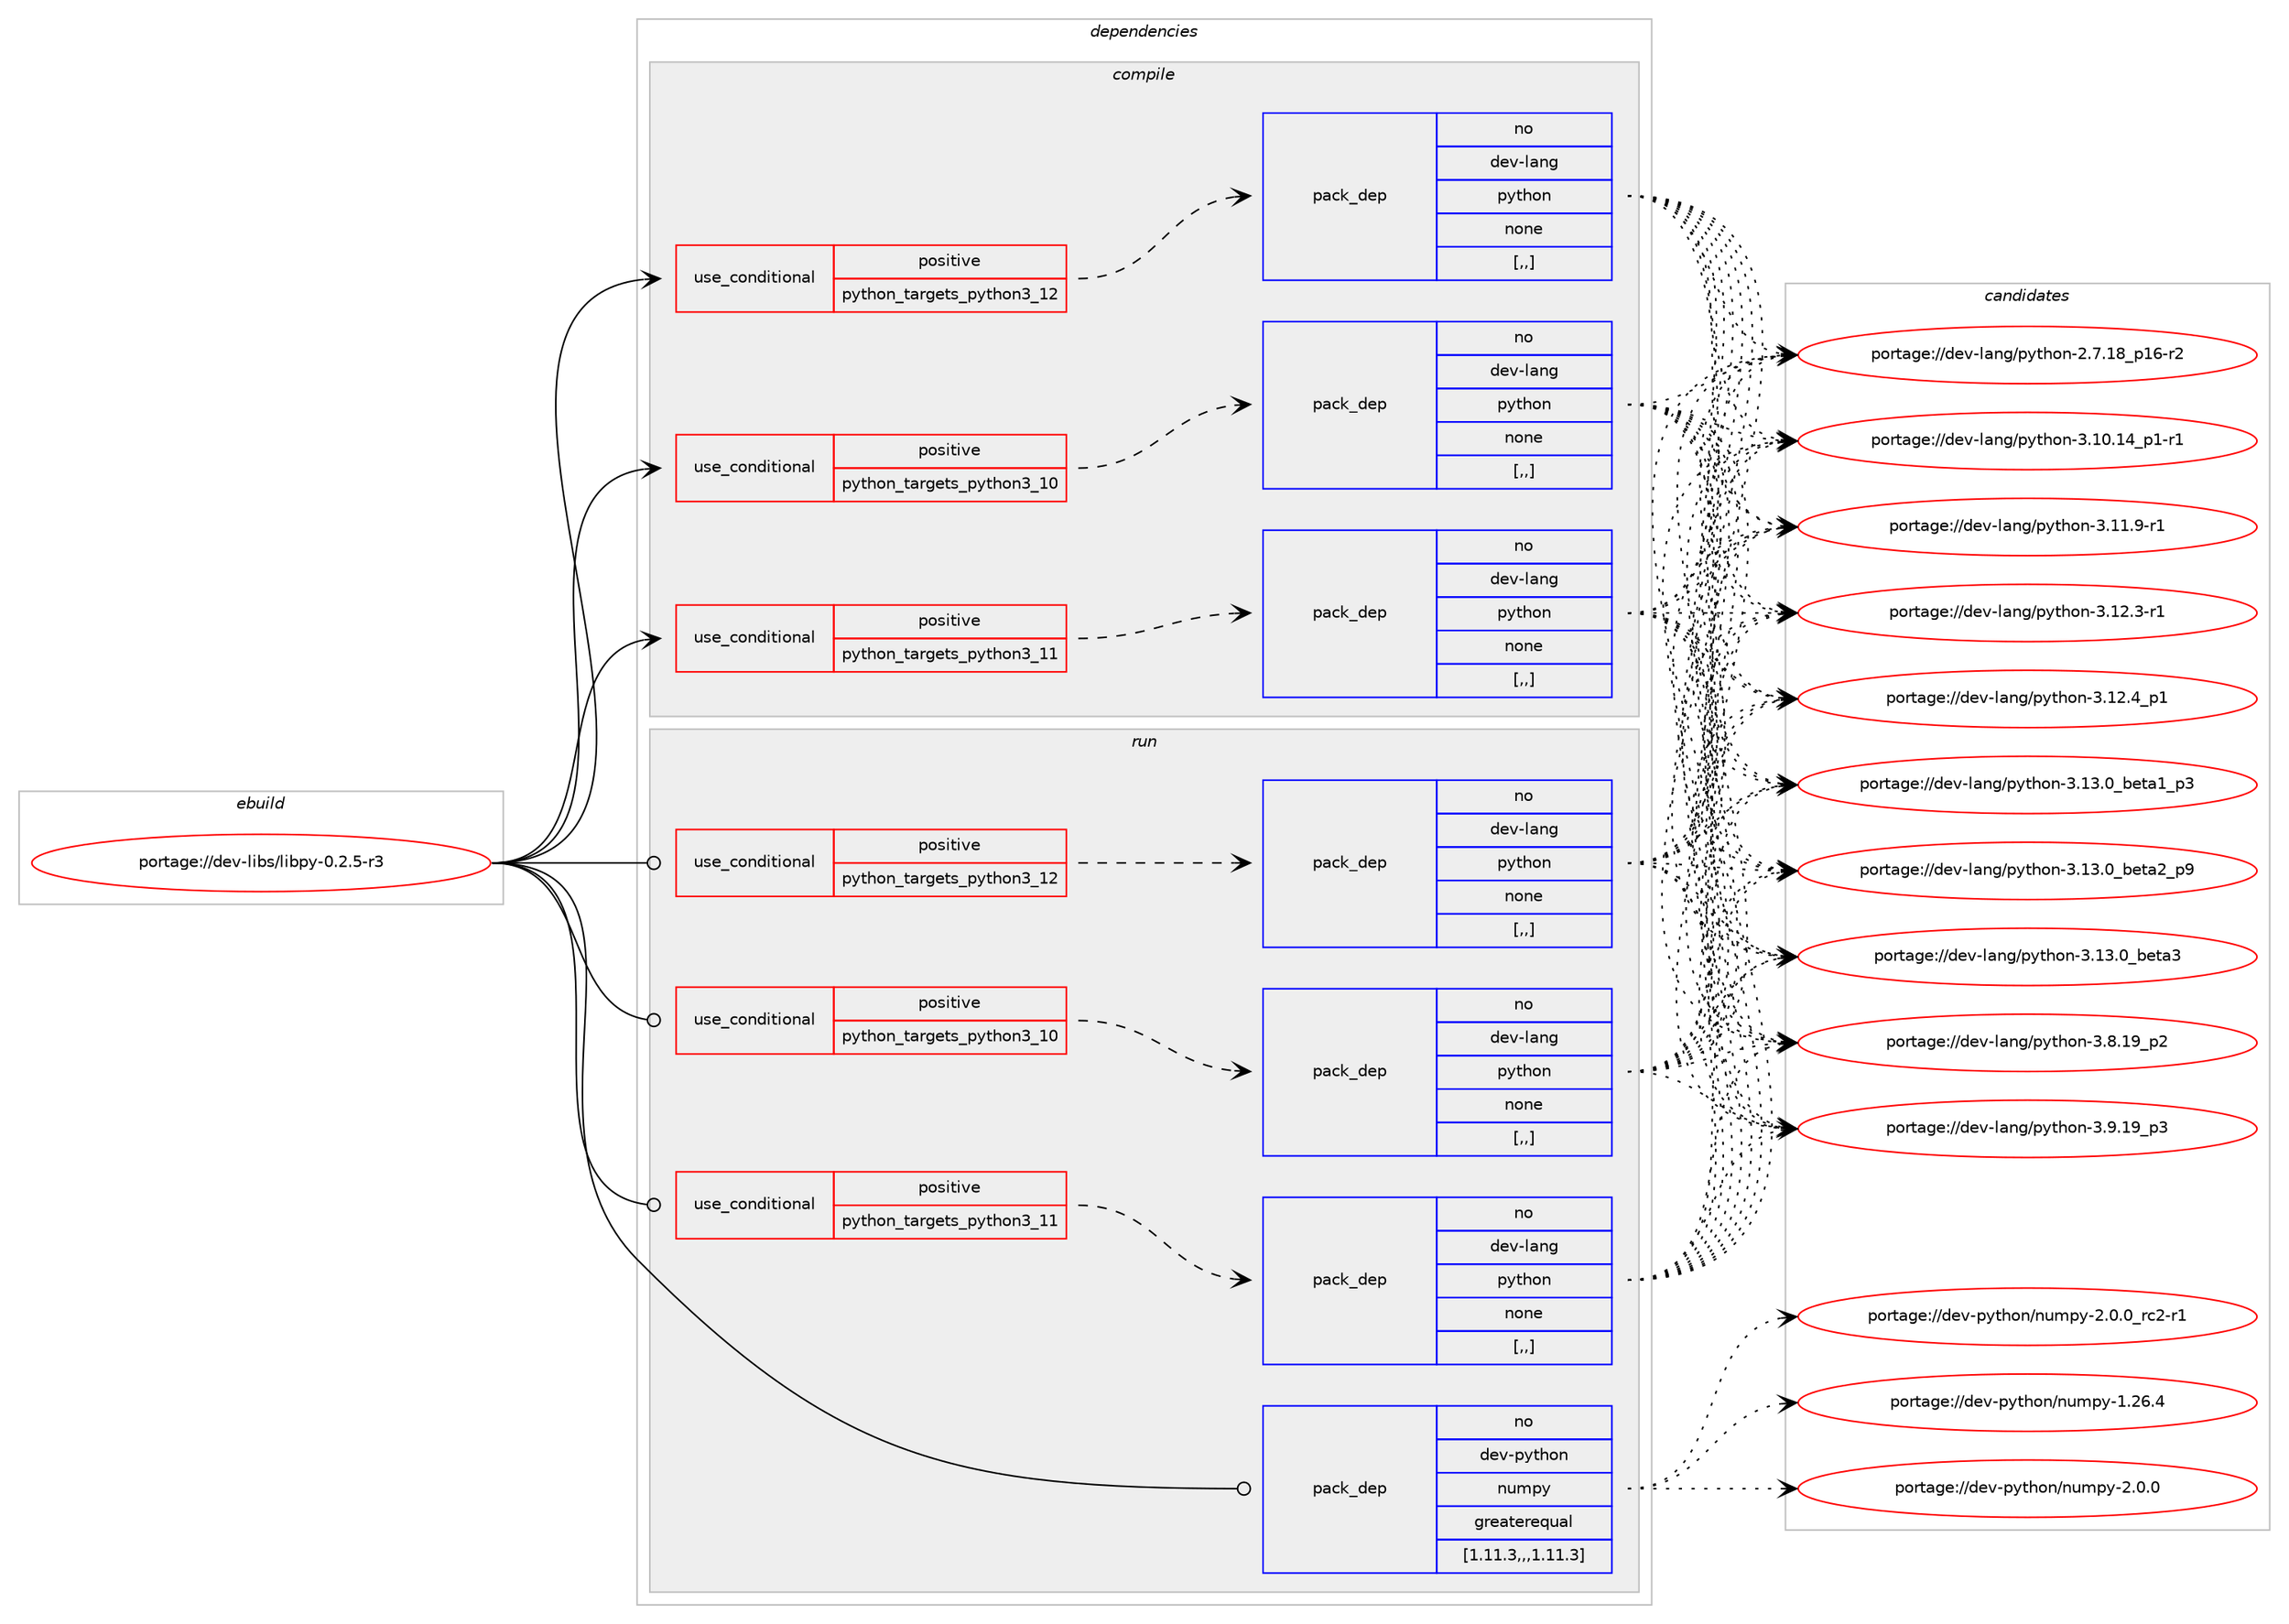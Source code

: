 digraph prolog {

# *************
# Graph options
# *************

newrank=true;
concentrate=true;
compound=true;
graph [rankdir=LR,fontname=Helvetica,fontsize=10,ranksep=1.5];#, ranksep=2.5, nodesep=0.2];
edge  [arrowhead=vee];
node  [fontname=Helvetica,fontsize=10];

# **********
# The ebuild
# **********

subgraph cluster_leftcol {
color=gray;
rank=same;
label=<<i>ebuild</i>>;
id [label="portage://dev-libs/libpy-0.2.5-r3", color=red, width=4, href="../dev-libs/libpy-0.2.5-r3.svg"];
}

# ****************
# The dependencies
# ****************

subgraph cluster_midcol {
color=gray;
label=<<i>dependencies</i>>;
subgraph cluster_compile {
fillcolor="#eeeeee";
style=filled;
label=<<i>compile</i>>;
subgraph cond26419 {
dependency108255 [label=<<TABLE BORDER="0" CELLBORDER="1" CELLSPACING="0" CELLPADDING="4"><TR><TD ROWSPAN="3" CELLPADDING="10">use_conditional</TD></TR><TR><TD>positive</TD></TR><TR><TD>python_targets_python3_10</TD></TR></TABLE>>, shape=none, color=red];
subgraph pack80677 {
dependency108256 [label=<<TABLE BORDER="0" CELLBORDER="1" CELLSPACING="0" CELLPADDING="4" WIDTH="220"><TR><TD ROWSPAN="6" CELLPADDING="30">pack_dep</TD></TR><TR><TD WIDTH="110">no</TD></TR><TR><TD>dev-lang</TD></TR><TR><TD>python</TD></TR><TR><TD>none</TD></TR><TR><TD>[,,]</TD></TR></TABLE>>, shape=none, color=blue];
}
dependency108255:e -> dependency108256:w [weight=20,style="dashed",arrowhead="vee"];
}
id:e -> dependency108255:w [weight=20,style="solid",arrowhead="vee"];
subgraph cond26420 {
dependency108257 [label=<<TABLE BORDER="0" CELLBORDER="1" CELLSPACING="0" CELLPADDING="4"><TR><TD ROWSPAN="3" CELLPADDING="10">use_conditional</TD></TR><TR><TD>positive</TD></TR><TR><TD>python_targets_python3_11</TD></TR></TABLE>>, shape=none, color=red];
subgraph pack80678 {
dependency108258 [label=<<TABLE BORDER="0" CELLBORDER="1" CELLSPACING="0" CELLPADDING="4" WIDTH="220"><TR><TD ROWSPAN="6" CELLPADDING="30">pack_dep</TD></TR><TR><TD WIDTH="110">no</TD></TR><TR><TD>dev-lang</TD></TR><TR><TD>python</TD></TR><TR><TD>none</TD></TR><TR><TD>[,,]</TD></TR></TABLE>>, shape=none, color=blue];
}
dependency108257:e -> dependency108258:w [weight=20,style="dashed",arrowhead="vee"];
}
id:e -> dependency108257:w [weight=20,style="solid",arrowhead="vee"];
subgraph cond26421 {
dependency108259 [label=<<TABLE BORDER="0" CELLBORDER="1" CELLSPACING="0" CELLPADDING="4"><TR><TD ROWSPAN="3" CELLPADDING="10">use_conditional</TD></TR><TR><TD>positive</TD></TR><TR><TD>python_targets_python3_12</TD></TR></TABLE>>, shape=none, color=red];
subgraph pack80679 {
dependency108260 [label=<<TABLE BORDER="0" CELLBORDER="1" CELLSPACING="0" CELLPADDING="4" WIDTH="220"><TR><TD ROWSPAN="6" CELLPADDING="30">pack_dep</TD></TR><TR><TD WIDTH="110">no</TD></TR><TR><TD>dev-lang</TD></TR><TR><TD>python</TD></TR><TR><TD>none</TD></TR><TR><TD>[,,]</TD></TR></TABLE>>, shape=none, color=blue];
}
dependency108259:e -> dependency108260:w [weight=20,style="dashed",arrowhead="vee"];
}
id:e -> dependency108259:w [weight=20,style="solid",arrowhead="vee"];
}
subgraph cluster_compileandrun {
fillcolor="#eeeeee";
style=filled;
label=<<i>compile and run</i>>;
}
subgraph cluster_run {
fillcolor="#eeeeee";
style=filled;
label=<<i>run</i>>;
subgraph cond26422 {
dependency108261 [label=<<TABLE BORDER="0" CELLBORDER="1" CELLSPACING="0" CELLPADDING="4"><TR><TD ROWSPAN="3" CELLPADDING="10">use_conditional</TD></TR><TR><TD>positive</TD></TR><TR><TD>python_targets_python3_10</TD></TR></TABLE>>, shape=none, color=red];
subgraph pack80680 {
dependency108262 [label=<<TABLE BORDER="0" CELLBORDER="1" CELLSPACING="0" CELLPADDING="4" WIDTH="220"><TR><TD ROWSPAN="6" CELLPADDING="30">pack_dep</TD></TR><TR><TD WIDTH="110">no</TD></TR><TR><TD>dev-lang</TD></TR><TR><TD>python</TD></TR><TR><TD>none</TD></TR><TR><TD>[,,]</TD></TR></TABLE>>, shape=none, color=blue];
}
dependency108261:e -> dependency108262:w [weight=20,style="dashed",arrowhead="vee"];
}
id:e -> dependency108261:w [weight=20,style="solid",arrowhead="odot"];
subgraph cond26423 {
dependency108263 [label=<<TABLE BORDER="0" CELLBORDER="1" CELLSPACING="0" CELLPADDING="4"><TR><TD ROWSPAN="3" CELLPADDING="10">use_conditional</TD></TR><TR><TD>positive</TD></TR><TR><TD>python_targets_python3_11</TD></TR></TABLE>>, shape=none, color=red];
subgraph pack80681 {
dependency108264 [label=<<TABLE BORDER="0" CELLBORDER="1" CELLSPACING="0" CELLPADDING="4" WIDTH="220"><TR><TD ROWSPAN="6" CELLPADDING="30">pack_dep</TD></TR><TR><TD WIDTH="110">no</TD></TR><TR><TD>dev-lang</TD></TR><TR><TD>python</TD></TR><TR><TD>none</TD></TR><TR><TD>[,,]</TD></TR></TABLE>>, shape=none, color=blue];
}
dependency108263:e -> dependency108264:w [weight=20,style="dashed",arrowhead="vee"];
}
id:e -> dependency108263:w [weight=20,style="solid",arrowhead="odot"];
subgraph cond26424 {
dependency108265 [label=<<TABLE BORDER="0" CELLBORDER="1" CELLSPACING="0" CELLPADDING="4"><TR><TD ROWSPAN="3" CELLPADDING="10">use_conditional</TD></TR><TR><TD>positive</TD></TR><TR><TD>python_targets_python3_12</TD></TR></TABLE>>, shape=none, color=red];
subgraph pack80682 {
dependency108266 [label=<<TABLE BORDER="0" CELLBORDER="1" CELLSPACING="0" CELLPADDING="4" WIDTH="220"><TR><TD ROWSPAN="6" CELLPADDING="30">pack_dep</TD></TR><TR><TD WIDTH="110">no</TD></TR><TR><TD>dev-lang</TD></TR><TR><TD>python</TD></TR><TR><TD>none</TD></TR><TR><TD>[,,]</TD></TR></TABLE>>, shape=none, color=blue];
}
dependency108265:e -> dependency108266:w [weight=20,style="dashed",arrowhead="vee"];
}
id:e -> dependency108265:w [weight=20,style="solid",arrowhead="odot"];
subgraph pack80683 {
dependency108267 [label=<<TABLE BORDER="0" CELLBORDER="1" CELLSPACING="0" CELLPADDING="4" WIDTH="220"><TR><TD ROWSPAN="6" CELLPADDING="30">pack_dep</TD></TR><TR><TD WIDTH="110">no</TD></TR><TR><TD>dev-python</TD></TR><TR><TD>numpy</TD></TR><TR><TD>greaterequal</TD></TR><TR><TD>[1.11.3,,,1.11.3]</TD></TR></TABLE>>, shape=none, color=blue];
}
id:e -> dependency108267:w [weight=20,style="solid",arrowhead="odot"];
}
}

# **************
# The candidates
# **************

subgraph cluster_choices {
rank=same;
color=gray;
label=<<i>candidates</i>>;

subgraph choice80677 {
color=black;
nodesep=1;
choice100101118451089711010347112121116104111110455046554649569511249544511450 [label="portage://dev-lang/python-2.7.18_p16-r2", color=red, width=4,href="../dev-lang/python-2.7.18_p16-r2.svg"];
choice100101118451089711010347112121116104111110455146494846495295112494511449 [label="portage://dev-lang/python-3.10.14_p1-r1", color=red, width=4,href="../dev-lang/python-3.10.14_p1-r1.svg"];
choice100101118451089711010347112121116104111110455146494946574511449 [label="portage://dev-lang/python-3.11.9-r1", color=red, width=4,href="../dev-lang/python-3.11.9-r1.svg"];
choice100101118451089711010347112121116104111110455146495046514511449 [label="portage://dev-lang/python-3.12.3-r1", color=red, width=4,href="../dev-lang/python-3.12.3-r1.svg"];
choice100101118451089711010347112121116104111110455146495046529511249 [label="portage://dev-lang/python-3.12.4_p1", color=red, width=4,href="../dev-lang/python-3.12.4_p1.svg"];
choice10010111845108971101034711212111610411111045514649514648959810111697499511251 [label="portage://dev-lang/python-3.13.0_beta1_p3", color=red, width=4,href="../dev-lang/python-3.13.0_beta1_p3.svg"];
choice10010111845108971101034711212111610411111045514649514648959810111697509511257 [label="portage://dev-lang/python-3.13.0_beta2_p9", color=red, width=4,href="../dev-lang/python-3.13.0_beta2_p9.svg"];
choice1001011184510897110103471121211161041111104551464951464895981011169751 [label="portage://dev-lang/python-3.13.0_beta3", color=red, width=4,href="../dev-lang/python-3.13.0_beta3.svg"];
choice100101118451089711010347112121116104111110455146564649579511250 [label="portage://dev-lang/python-3.8.19_p2", color=red, width=4,href="../dev-lang/python-3.8.19_p2.svg"];
choice100101118451089711010347112121116104111110455146574649579511251 [label="portage://dev-lang/python-3.9.19_p3", color=red, width=4,href="../dev-lang/python-3.9.19_p3.svg"];
dependency108256:e -> choice100101118451089711010347112121116104111110455046554649569511249544511450:w [style=dotted,weight="100"];
dependency108256:e -> choice100101118451089711010347112121116104111110455146494846495295112494511449:w [style=dotted,weight="100"];
dependency108256:e -> choice100101118451089711010347112121116104111110455146494946574511449:w [style=dotted,weight="100"];
dependency108256:e -> choice100101118451089711010347112121116104111110455146495046514511449:w [style=dotted,weight="100"];
dependency108256:e -> choice100101118451089711010347112121116104111110455146495046529511249:w [style=dotted,weight="100"];
dependency108256:e -> choice10010111845108971101034711212111610411111045514649514648959810111697499511251:w [style=dotted,weight="100"];
dependency108256:e -> choice10010111845108971101034711212111610411111045514649514648959810111697509511257:w [style=dotted,weight="100"];
dependency108256:e -> choice1001011184510897110103471121211161041111104551464951464895981011169751:w [style=dotted,weight="100"];
dependency108256:e -> choice100101118451089711010347112121116104111110455146564649579511250:w [style=dotted,weight="100"];
dependency108256:e -> choice100101118451089711010347112121116104111110455146574649579511251:w [style=dotted,weight="100"];
}
subgraph choice80678 {
color=black;
nodesep=1;
choice100101118451089711010347112121116104111110455046554649569511249544511450 [label="portage://dev-lang/python-2.7.18_p16-r2", color=red, width=4,href="../dev-lang/python-2.7.18_p16-r2.svg"];
choice100101118451089711010347112121116104111110455146494846495295112494511449 [label="portage://dev-lang/python-3.10.14_p1-r1", color=red, width=4,href="../dev-lang/python-3.10.14_p1-r1.svg"];
choice100101118451089711010347112121116104111110455146494946574511449 [label="portage://dev-lang/python-3.11.9-r1", color=red, width=4,href="../dev-lang/python-3.11.9-r1.svg"];
choice100101118451089711010347112121116104111110455146495046514511449 [label="portage://dev-lang/python-3.12.3-r1", color=red, width=4,href="../dev-lang/python-3.12.3-r1.svg"];
choice100101118451089711010347112121116104111110455146495046529511249 [label="portage://dev-lang/python-3.12.4_p1", color=red, width=4,href="../dev-lang/python-3.12.4_p1.svg"];
choice10010111845108971101034711212111610411111045514649514648959810111697499511251 [label="portage://dev-lang/python-3.13.0_beta1_p3", color=red, width=4,href="../dev-lang/python-3.13.0_beta1_p3.svg"];
choice10010111845108971101034711212111610411111045514649514648959810111697509511257 [label="portage://dev-lang/python-3.13.0_beta2_p9", color=red, width=4,href="../dev-lang/python-3.13.0_beta2_p9.svg"];
choice1001011184510897110103471121211161041111104551464951464895981011169751 [label="portage://dev-lang/python-3.13.0_beta3", color=red, width=4,href="../dev-lang/python-3.13.0_beta3.svg"];
choice100101118451089711010347112121116104111110455146564649579511250 [label="portage://dev-lang/python-3.8.19_p2", color=red, width=4,href="../dev-lang/python-3.8.19_p2.svg"];
choice100101118451089711010347112121116104111110455146574649579511251 [label="portage://dev-lang/python-3.9.19_p3", color=red, width=4,href="../dev-lang/python-3.9.19_p3.svg"];
dependency108258:e -> choice100101118451089711010347112121116104111110455046554649569511249544511450:w [style=dotted,weight="100"];
dependency108258:e -> choice100101118451089711010347112121116104111110455146494846495295112494511449:w [style=dotted,weight="100"];
dependency108258:e -> choice100101118451089711010347112121116104111110455146494946574511449:w [style=dotted,weight="100"];
dependency108258:e -> choice100101118451089711010347112121116104111110455146495046514511449:w [style=dotted,weight="100"];
dependency108258:e -> choice100101118451089711010347112121116104111110455146495046529511249:w [style=dotted,weight="100"];
dependency108258:e -> choice10010111845108971101034711212111610411111045514649514648959810111697499511251:w [style=dotted,weight="100"];
dependency108258:e -> choice10010111845108971101034711212111610411111045514649514648959810111697509511257:w [style=dotted,weight="100"];
dependency108258:e -> choice1001011184510897110103471121211161041111104551464951464895981011169751:w [style=dotted,weight="100"];
dependency108258:e -> choice100101118451089711010347112121116104111110455146564649579511250:w [style=dotted,weight="100"];
dependency108258:e -> choice100101118451089711010347112121116104111110455146574649579511251:w [style=dotted,weight="100"];
}
subgraph choice80679 {
color=black;
nodesep=1;
choice100101118451089711010347112121116104111110455046554649569511249544511450 [label="portage://dev-lang/python-2.7.18_p16-r2", color=red, width=4,href="../dev-lang/python-2.7.18_p16-r2.svg"];
choice100101118451089711010347112121116104111110455146494846495295112494511449 [label="portage://dev-lang/python-3.10.14_p1-r1", color=red, width=4,href="../dev-lang/python-3.10.14_p1-r1.svg"];
choice100101118451089711010347112121116104111110455146494946574511449 [label="portage://dev-lang/python-3.11.9-r1", color=red, width=4,href="../dev-lang/python-3.11.9-r1.svg"];
choice100101118451089711010347112121116104111110455146495046514511449 [label="portage://dev-lang/python-3.12.3-r1", color=red, width=4,href="../dev-lang/python-3.12.3-r1.svg"];
choice100101118451089711010347112121116104111110455146495046529511249 [label="portage://dev-lang/python-3.12.4_p1", color=red, width=4,href="../dev-lang/python-3.12.4_p1.svg"];
choice10010111845108971101034711212111610411111045514649514648959810111697499511251 [label="portage://dev-lang/python-3.13.0_beta1_p3", color=red, width=4,href="../dev-lang/python-3.13.0_beta1_p3.svg"];
choice10010111845108971101034711212111610411111045514649514648959810111697509511257 [label="portage://dev-lang/python-3.13.0_beta2_p9", color=red, width=4,href="../dev-lang/python-3.13.0_beta2_p9.svg"];
choice1001011184510897110103471121211161041111104551464951464895981011169751 [label="portage://dev-lang/python-3.13.0_beta3", color=red, width=4,href="../dev-lang/python-3.13.0_beta3.svg"];
choice100101118451089711010347112121116104111110455146564649579511250 [label="portage://dev-lang/python-3.8.19_p2", color=red, width=4,href="../dev-lang/python-3.8.19_p2.svg"];
choice100101118451089711010347112121116104111110455146574649579511251 [label="portage://dev-lang/python-3.9.19_p3", color=red, width=4,href="../dev-lang/python-3.9.19_p3.svg"];
dependency108260:e -> choice100101118451089711010347112121116104111110455046554649569511249544511450:w [style=dotted,weight="100"];
dependency108260:e -> choice100101118451089711010347112121116104111110455146494846495295112494511449:w [style=dotted,weight="100"];
dependency108260:e -> choice100101118451089711010347112121116104111110455146494946574511449:w [style=dotted,weight="100"];
dependency108260:e -> choice100101118451089711010347112121116104111110455146495046514511449:w [style=dotted,weight="100"];
dependency108260:e -> choice100101118451089711010347112121116104111110455146495046529511249:w [style=dotted,weight="100"];
dependency108260:e -> choice10010111845108971101034711212111610411111045514649514648959810111697499511251:w [style=dotted,weight="100"];
dependency108260:e -> choice10010111845108971101034711212111610411111045514649514648959810111697509511257:w [style=dotted,weight="100"];
dependency108260:e -> choice1001011184510897110103471121211161041111104551464951464895981011169751:w [style=dotted,weight="100"];
dependency108260:e -> choice100101118451089711010347112121116104111110455146564649579511250:w [style=dotted,weight="100"];
dependency108260:e -> choice100101118451089711010347112121116104111110455146574649579511251:w [style=dotted,weight="100"];
}
subgraph choice80680 {
color=black;
nodesep=1;
choice100101118451089711010347112121116104111110455046554649569511249544511450 [label="portage://dev-lang/python-2.7.18_p16-r2", color=red, width=4,href="../dev-lang/python-2.7.18_p16-r2.svg"];
choice100101118451089711010347112121116104111110455146494846495295112494511449 [label="portage://dev-lang/python-3.10.14_p1-r1", color=red, width=4,href="../dev-lang/python-3.10.14_p1-r1.svg"];
choice100101118451089711010347112121116104111110455146494946574511449 [label="portage://dev-lang/python-3.11.9-r1", color=red, width=4,href="../dev-lang/python-3.11.9-r1.svg"];
choice100101118451089711010347112121116104111110455146495046514511449 [label="portage://dev-lang/python-3.12.3-r1", color=red, width=4,href="../dev-lang/python-3.12.3-r1.svg"];
choice100101118451089711010347112121116104111110455146495046529511249 [label="portage://dev-lang/python-3.12.4_p1", color=red, width=4,href="../dev-lang/python-3.12.4_p1.svg"];
choice10010111845108971101034711212111610411111045514649514648959810111697499511251 [label="portage://dev-lang/python-3.13.0_beta1_p3", color=red, width=4,href="../dev-lang/python-3.13.0_beta1_p3.svg"];
choice10010111845108971101034711212111610411111045514649514648959810111697509511257 [label="portage://dev-lang/python-3.13.0_beta2_p9", color=red, width=4,href="../dev-lang/python-3.13.0_beta2_p9.svg"];
choice1001011184510897110103471121211161041111104551464951464895981011169751 [label="portage://dev-lang/python-3.13.0_beta3", color=red, width=4,href="../dev-lang/python-3.13.0_beta3.svg"];
choice100101118451089711010347112121116104111110455146564649579511250 [label="portage://dev-lang/python-3.8.19_p2", color=red, width=4,href="../dev-lang/python-3.8.19_p2.svg"];
choice100101118451089711010347112121116104111110455146574649579511251 [label="portage://dev-lang/python-3.9.19_p3", color=red, width=4,href="../dev-lang/python-3.9.19_p3.svg"];
dependency108262:e -> choice100101118451089711010347112121116104111110455046554649569511249544511450:w [style=dotted,weight="100"];
dependency108262:e -> choice100101118451089711010347112121116104111110455146494846495295112494511449:w [style=dotted,weight="100"];
dependency108262:e -> choice100101118451089711010347112121116104111110455146494946574511449:w [style=dotted,weight="100"];
dependency108262:e -> choice100101118451089711010347112121116104111110455146495046514511449:w [style=dotted,weight="100"];
dependency108262:e -> choice100101118451089711010347112121116104111110455146495046529511249:w [style=dotted,weight="100"];
dependency108262:e -> choice10010111845108971101034711212111610411111045514649514648959810111697499511251:w [style=dotted,weight="100"];
dependency108262:e -> choice10010111845108971101034711212111610411111045514649514648959810111697509511257:w [style=dotted,weight="100"];
dependency108262:e -> choice1001011184510897110103471121211161041111104551464951464895981011169751:w [style=dotted,weight="100"];
dependency108262:e -> choice100101118451089711010347112121116104111110455146564649579511250:w [style=dotted,weight="100"];
dependency108262:e -> choice100101118451089711010347112121116104111110455146574649579511251:w [style=dotted,weight="100"];
}
subgraph choice80681 {
color=black;
nodesep=1;
choice100101118451089711010347112121116104111110455046554649569511249544511450 [label="portage://dev-lang/python-2.7.18_p16-r2", color=red, width=4,href="../dev-lang/python-2.7.18_p16-r2.svg"];
choice100101118451089711010347112121116104111110455146494846495295112494511449 [label="portage://dev-lang/python-3.10.14_p1-r1", color=red, width=4,href="../dev-lang/python-3.10.14_p1-r1.svg"];
choice100101118451089711010347112121116104111110455146494946574511449 [label="portage://dev-lang/python-3.11.9-r1", color=red, width=4,href="../dev-lang/python-3.11.9-r1.svg"];
choice100101118451089711010347112121116104111110455146495046514511449 [label="portage://dev-lang/python-3.12.3-r1", color=red, width=4,href="../dev-lang/python-3.12.3-r1.svg"];
choice100101118451089711010347112121116104111110455146495046529511249 [label="portage://dev-lang/python-3.12.4_p1", color=red, width=4,href="../dev-lang/python-3.12.4_p1.svg"];
choice10010111845108971101034711212111610411111045514649514648959810111697499511251 [label="portage://dev-lang/python-3.13.0_beta1_p3", color=red, width=4,href="../dev-lang/python-3.13.0_beta1_p3.svg"];
choice10010111845108971101034711212111610411111045514649514648959810111697509511257 [label="portage://dev-lang/python-3.13.0_beta2_p9", color=red, width=4,href="../dev-lang/python-3.13.0_beta2_p9.svg"];
choice1001011184510897110103471121211161041111104551464951464895981011169751 [label="portage://dev-lang/python-3.13.0_beta3", color=red, width=4,href="../dev-lang/python-3.13.0_beta3.svg"];
choice100101118451089711010347112121116104111110455146564649579511250 [label="portage://dev-lang/python-3.8.19_p2", color=red, width=4,href="../dev-lang/python-3.8.19_p2.svg"];
choice100101118451089711010347112121116104111110455146574649579511251 [label="portage://dev-lang/python-3.9.19_p3", color=red, width=4,href="../dev-lang/python-3.9.19_p3.svg"];
dependency108264:e -> choice100101118451089711010347112121116104111110455046554649569511249544511450:w [style=dotted,weight="100"];
dependency108264:e -> choice100101118451089711010347112121116104111110455146494846495295112494511449:w [style=dotted,weight="100"];
dependency108264:e -> choice100101118451089711010347112121116104111110455146494946574511449:w [style=dotted,weight="100"];
dependency108264:e -> choice100101118451089711010347112121116104111110455146495046514511449:w [style=dotted,weight="100"];
dependency108264:e -> choice100101118451089711010347112121116104111110455146495046529511249:w [style=dotted,weight="100"];
dependency108264:e -> choice10010111845108971101034711212111610411111045514649514648959810111697499511251:w [style=dotted,weight="100"];
dependency108264:e -> choice10010111845108971101034711212111610411111045514649514648959810111697509511257:w [style=dotted,weight="100"];
dependency108264:e -> choice1001011184510897110103471121211161041111104551464951464895981011169751:w [style=dotted,weight="100"];
dependency108264:e -> choice100101118451089711010347112121116104111110455146564649579511250:w [style=dotted,weight="100"];
dependency108264:e -> choice100101118451089711010347112121116104111110455146574649579511251:w [style=dotted,weight="100"];
}
subgraph choice80682 {
color=black;
nodesep=1;
choice100101118451089711010347112121116104111110455046554649569511249544511450 [label="portage://dev-lang/python-2.7.18_p16-r2", color=red, width=4,href="../dev-lang/python-2.7.18_p16-r2.svg"];
choice100101118451089711010347112121116104111110455146494846495295112494511449 [label="portage://dev-lang/python-3.10.14_p1-r1", color=red, width=4,href="../dev-lang/python-3.10.14_p1-r1.svg"];
choice100101118451089711010347112121116104111110455146494946574511449 [label="portage://dev-lang/python-3.11.9-r1", color=red, width=4,href="../dev-lang/python-3.11.9-r1.svg"];
choice100101118451089711010347112121116104111110455146495046514511449 [label="portage://dev-lang/python-3.12.3-r1", color=red, width=4,href="../dev-lang/python-3.12.3-r1.svg"];
choice100101118451089711010347112121116104111110455146495046529511249 [label="portage://dev-lang/python-3.12.4_p1", color=red, width=4,href="../dev-lang/python-3.12.4_p1.svg"];
choice10010111845108971101034711212111610411111045514649514648959810111697499511251 [label="portage://dev-lang/python-3.13.0_beta1_p3", color=red, width=4,href="../dev-lang/python-3.13.0_beta1_p3.svg"];
choice10010111845108971101034711212111610411111045514649514648959810111697509511257 [label="portage://dev-lang/python-3.13.0_beta2_p9", color=red, width=4,href="../dev-lang/python-3.13.0_beta2_p9.svg"];
choice1001011184510897110103471121211161041111104551464951464895981011169751 [label="portage://dev-lang/python-3.13.0_beta3", color=red, width=4,href="../dev-lang/python-3.13.0_beta3.svg"];
choice100101118451089711010347112121116104111110455146564649579511250 [label="portage://dev-lang/python-3.8.19_p2", color=red, width=4,href="../dev-lang/python-3.8.19_p2.svg"];
choice100101118451089711010347112121116104111110455146574649579511251 [label="portage://dev-lang/python-3.9.19_p3", color=red, width=4,href="../dev-lang/python-3.9.19_p3.svg"];
dependency108266:e -> choice100101118451089711010347112121116104111110455046554649569511249544511450:w [style=dotted,weight="100"];
dependency108266:e -> choice100101118451089711010347112121116104111110455146494846495295112494511449:w [style=dotted,weight="100"];
dependency108266:e -> choice100101118451089711010347112121116104111110455146494946574511449:w [style=dotted,weight="100"];
dependency108266:e -> choice100101118451089711010347112121116104111110455146495046514511449:w [style=dotted,weight="100"];
dependency108266:e -> choice100101118451089711010347112121116104111110455146495046529511249:w [style=dotted,weight="100"];
dependency108266:e -> choice10010111845108971101034711212111610411111045514649514648959810111697499511251:w [style=dotted,weight="100"];
dependency108266:e -> choice10010111845108971101034711212111610411111045514649514648959810111697509511257:w [style=dotted,weight="100"];
dependency108266:e -> choice1001011184510897110103471121211161041111104551464951464895981011169751:w [style=dotted,weight="100"];
dependency108266:e -> choice100101118451089711010347112121116104111110455146564649579511250:w [style=dotted,weight="100"];
dependency108266:e -> choice100101118451089711010347112121116104111110455146574649579511251:w [style=dotted,weight="100"];
}
subgraph choice80683 {
color=black;
nodesep=1;
choice100101118451121211161041111104711011710911212145494650544652 [label="portage://dev-python/numpy-1.26.4", color=red, width=4,href="../dev-python/numpy-1.26.4.svg"];
choice1001011184511212111610411111047110117109112121455046484648 [label="portage://dev-python/numpy-2.0.0", color=red, width=4,href="../dev-python/numpy-2.0.0.svg"];
choice10010111845112121116104111110471101171091121214550464846489511499504511449 [label="portage://dev-python/numpy-2.0.0_rc2-r1", color=red, width=4,href="../dev-python/numpy-2.0.0_rc2-r1.svg"];
dependency108267:e -> choice100101118451121211161041111104711011710911212145494650544652:w [style=dotted,weight="100"];
dependency108267:e -> choice1001011184511212111610411111047110117109112121455046484648:w [style=dotted,weight="100"];
dependency108267:e -> choice10010111845112121116104111110471101171091121214550464846489511499504511449:w [style=dotted,weight="100"];
}
}

}

